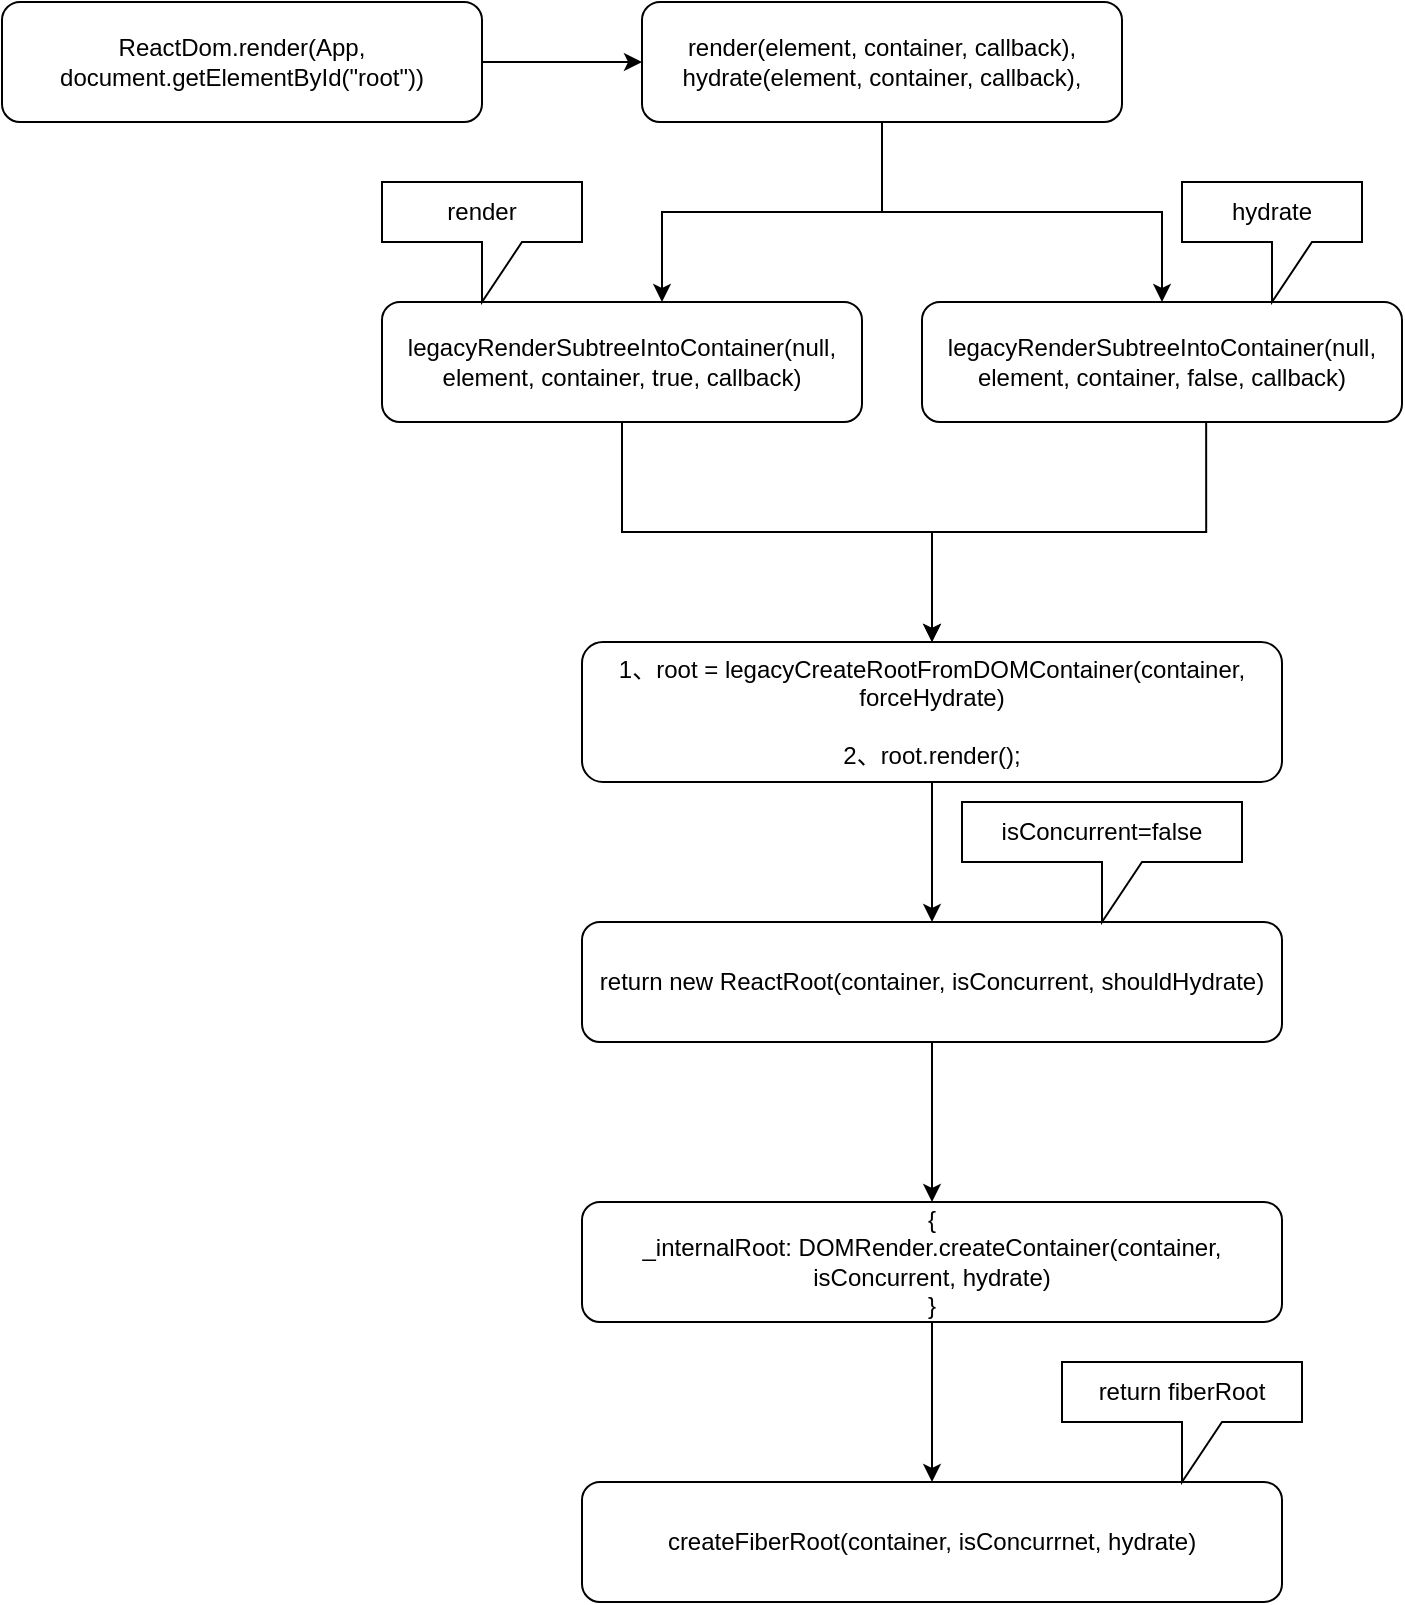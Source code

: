 <mxfile version="12.3.3" type="github" pages="1"><diagram id="Wt3J7NYyZq6BP8QyCItN" name="Page-1"><mxGraphModel dx="946" dy="536" grid="1" gridSize="10" guides="1" tooltips="1" connect="1" arrows="1" fold="1" page="1" pageScale="1" pageWidth="827" pageHeight="1169" math="0" shadow="0"><root><mxCell id="0"/><mxCell id="1" parent="0"/><mxCell id="slxPLqcGu1tg5bBsfPHJ-3" value="" style="edgeStyle=orthogonalEdgeStyle;rounded=0;orthogonalLoop=1;jettySize=auto;html=1;" edge="1" parent="1" source="slxPLqcGu1tg5bBsfPHJ-1" target="slxPLqcGu1tg5bBsfPHJ-2"><mxGeometry relative="1" as="geometry"/></mxCell><mxCell id="slxPLqcGu1tg5bBsfPHJ-1" value="ReactDom.render(App, document.getElementById(&quot;root&quot;))" style="rounded=1;whiteSpace=wrap;html=1;" vertex="1" parent="1"><mxGeometry x="20" y="20" width="240" height="60" as="geometry"/></mxCell><mxCell id="slxPLqcGu1tg5bBsfPHJ-5" value="" style="edgeStyle=orthogonalEdgeStyle;rounded=0;orthogonalLoop=1;jettySize=auto;html=1;" edge="1" parent="1" source="slxPLqcGu1tg5bBsfPHJ-2" target="slxPLqcGu1tg5bBsfPHJ-4"><mxGeometry relative="1" as="geometry"><Array as="points"><mxPoint x="460" y="125"/><mxPoint x="350" y="125"/></Array></mxGeometry></mxCell><mxCell id="slxPLqcGu1tg5bBsfPHJ-7" value="" style="edgeStyle=orthogonalEdgeStyle;rounded=0;orthogonalLoop=1;jettySize=auto;html=1;" edge="1" parent="1" source="slxPLqcGu1tg5bBsfPHJ-2" target="slxPLqcGu1tg5bBsfPHJ-6"><mxGeometry relative="1" as="geometry"/></mxCell><mxCell id="slxPLqcGu1tg5bBsfPHJ-2" value="render(element, container, callback),&lt;br&gt;hydrate(element, container, callback)," style="rounded=1;whiteSpace=wrap;html=1;" vertex="1" parent="1"><mxGeometry x="340" y="20" width="240" height="60" as="geometry"/></mxCell><mxCell id="slxPLqcGu1tg5bBsfPHJ-14" value="" style="edgeStyle=orthogonalEdgeStyle;rounded=0;orthogonalLoop=1;jettySize=auto;html=1;exitX=0.592;exitY=0.983;exitDx=0;exitDy=0;exitPerimeter=0;entryX=0.5;entryY=0;entryDx=0;entryDy=0;" edge="1" parent="1" source="slxPLqcGu1tg5bBsfPHJ-6" target="slxPLqcGu1tg5bBsfPHJ-11"><mxGeometry relative="1" as="geometry"><mxPoint x="470" y="330" as="targetPoint"/></mxGeometry></mxCell><mxCell id="slxPLqcGu1tg5bBsfPHJ-6" value="&lt;span style=&quot;white-space: normal&quot;&gt;legacyRenderSubtreeIntoContainer(null, element, container, false, callback)&lt;/span&gt;" style="rounded=1;whiteSpace=wrap;html=1;" vertex="1" parent="1"><mxGeometry x="480" y="170" width="240" height="60" as="geometry"/></mxCell><mxCell id="slxPLqcGu1tg5bBsfPHJ-12" value="" style="edgeStyle=orthogonalEdgeStyle;rounded=0;orthogonalLoop=1;jettySize=auto;html=1;" edge="1" parent="1" source="slxPLqcGu1tg5bBsfPHJ-4" target="slxPLqcGu1tg5bBsfPHJ-11"><mxGeometry relative="1" as="geometry"/></mxCell><mxCell id="slxPLqcGu1tg5bBsfPHJ-4" value="legacyRenderSubtreeIntoContainer(null, element, container, true, callback)" style="rounded=1;whiteSpace=wrap;html=1;" vertex="1" parent="1"><mxGeometry x="210" y="170" width="240" height="60" as="geometry"/></mxCell><mxCell id="slxPLqcGu1tg5bBsfPHJ-18" value="" style="edgeStyle=orthogonalEdgeStyle;rounded=0;orthogonalLoop=1;jettySize=auto;html=1;" edge="1" parent="1" source="slxPLqcGu1tg5bBsfPHJ-11" target="slxPLqcGu1tg5bBsfPHJ-17"><mxGeometry relative="1" as="geometry"/></mxCell><mxCell id="slxPLqcGu1tg5bBsfPHJ-11" value="1、root = legacyCreateRootFromDOMContainer(container, forceHydrate)&lt;br&gt;&lt;br&gt;2、root.render();" style="rounded=1;whiteSpace=wrap;html=1;" vertex="1" parent="1"><mxGeometry x="310" y="340" width="350" height="70" as="geometry"/></mxCell><mxCell id="slxPLqcGu1tg5bBsfPHJ-20" value="" style="edgeStyle=orthogonalEdgeStyle;rounded=0;orthogonalLoop=1;jettySize=auto;html=1;" edge="1" parent="1" source="slxPLqcGu1tg5bBsfPHJ-17" target="slxPLqcGu1tg5bBsfPHJ-19"><mxGeometry relative="1" as="geometry"/></mxCell><mxCell id="slxPLqcGu1tg5bBsfPHJ-17" value="return new ReactRoot(container, isConcurrent, shouldHydrate)" style="rounded=1;whiteSpace=wrap;html=1;" vertex="1" parent="1"><mxGeometry x="310" y="480" width="350" height="60" as="geometry"/></mxCell><mxCell id="slxPLqcGu1tg5bBsfPHJ-22" value="" style="edgeStyle=orthogonalEdgeStyle;rounded=0;orthogonalLoop=1;jettySize=auto;html=1;" edge="1" parent="1" source="slxPLqcGu1tg5bBsfPHJ-19" target="slxPLqcGu1tg5bBsfPHJ-21"><mxGeometry relative="1" as="geometry"/></mxCell><mxCell id="slxPLqcGu1tg5bBsfPHJ-19" value="{&lt;br&gt;_internalRoot: DOMRender.createContainer(container, isConcurrent, hydrate)&lt;br&gt;}" style="rounded=1;whiteSpace=wrap;html=1;" vertex="1" parent="1"><mxGeometry x="310" y="620" width="350" height="60" as="geometry"/></mxCell><mxCell id="slxPLqcGu1tg5bBsfPHJ-21" value="createFiberRoot(container, isConcurrnet, hydrate)" style="rounded=1;whiteSpace=wrap;html=1;" vertex="1" parent="1"><mxGeometry x="310" y="760" width="350" height="60" as="geometry"/></mxCell><mxCell id="slxPLqcGu1tg5bBsfPHJ-9" value="render" style="shape=callout;whiteSpace=wrap;html=1;perimeter=calloutPerimeter;" vertex="1" parent="1"><mxGeometry x="210" y="110" width="100" height="60" as="geometry"/></mxCell><mxCell id="slxPLqcGu1tg5bBsfPHJ-10" value="hydrate" style="shape=callout;whiteSpace=wrap;html=1;perimeter=calloutPerimeter;" vertex="1" parent="1"><mxGeometry x="610" y="110" width="90" height="60" as="geometry"/></mxCell><mxCell id="slxPLqcGu1tg5bBsfPHJ-23" value="isConcurrent=false" style="shape=callout;whiteSpace=wrap;html=1;perimeter=calloutPerimeter;" vertex="1" parent="1"><mxGeometry x="500" y="420" width="140" height="60" as="geometry"/></mxCell><mxCell id="slxPLqcGu1tg5bBsfPHJ-26" value="return fiberRoot" style="shape=callout;whiteSpace=wrap;html=1;perimeter=calloutPerimeter;" vertex="1" parent="1"><mxGeometry x="550" y="700" width="120" height="60" as="geometry"/></mxCell></root></mxGraphModel></diagram></mxfile>